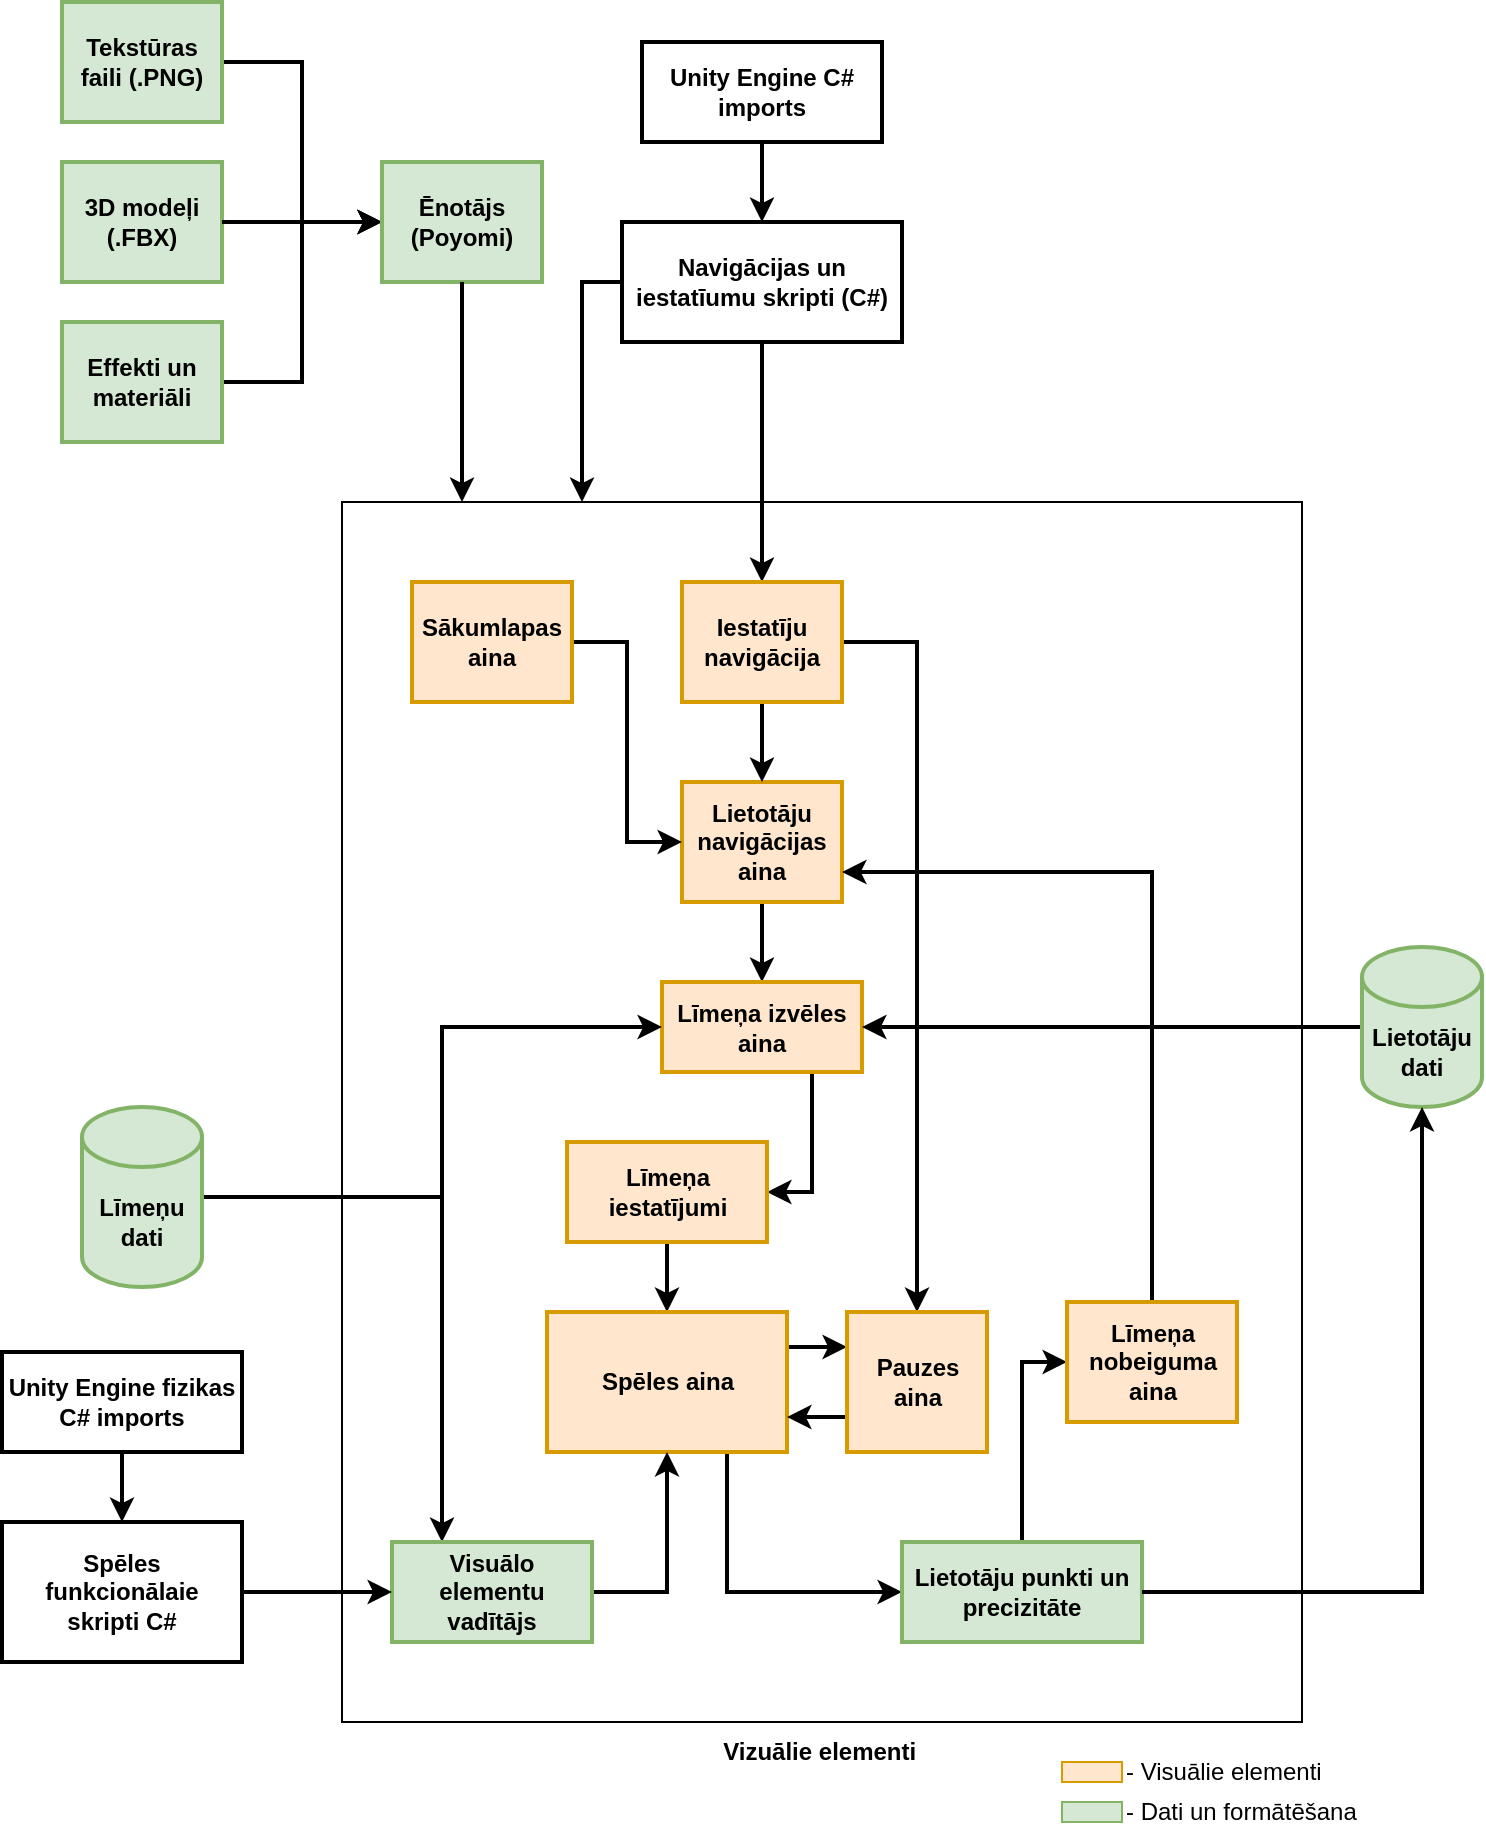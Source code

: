<mxfile version="24.0.8" type="device">
  <diagram name="Page-1" id="7zwPjEWaLzOKNdrfCJ5t">
    <mxGraphModel dx="1793" dy="965" grid="1" gridSize="10" guides="1" tooltips="1" connect="1" arrows="1" fold="1" page="1" pageScale="1" pageWidth="850" pageHeight="1100" math="0" shadow="0">
      <root>
        <mxCell id="0" />
        <mxCell id="1" parent="0" />
        <mxCell id="ZkcnkoMtX4Ewwdb6D5E_-2" value="" style="rounded=0;whiteSpace=wrap;html=1;" vertex="1" parent="1">
          <mxGeometry x="260" y="340" width="480" height="610" as="geometry" />
        </mxCell>
        <mxCell id="ZkcnkoMtX4Ewwdb6D5E_-7" value="3D modeļi (.FBX)" style="rounded=0;whiteSpace=wrap;html=1;fontStyle=1;strokeWidth=2;fillColor=#d5e8d4;strokeColor=#82b366;" vertex="1" parent="1">
          <mxGeometry x="120" y="170" width="80" height="60" as="geometry" />
        </mxCell>
        <mxCell id="ZkcnkoMtX4Ewwdb6D5E_-10" style="edgeStyle=orthogonalEdgeStyle;rounded=0;orthogonalLoop=1;jettySize=auto;html=1;exitX=1;exitY=0.5;exitDx=0;exitDy=0;strokeWidth=2;entryX=0;entryY=0.5;entryDx=0;entryDy=0;" edge="1" parent="1" source="ZkcnkoMtX4Ewwdb6D5E_-8" target="ZkcnkoMtX4Ewwdb6D5E_-13">
          <mxGeometry relative="1" as="geometry">
            <mxPoint x="280.034" y="170" as="targetPoint" />
          </mxGeometry>
        </mxCell>
        <mxCell id="ZkcnkoMtX4Ewwdb6D5E_-8" value="Tekstūras faili (.PNG)" style="rounded=0;whiteSpace=wrap;html=1;fontStyle=1;strokeWidth=2;fillColor=#d5e8d4;strokeColor=#82b366;" vertex="1" parent="1">
          <mxGeometry x="120" y="90" width="80" height="60" as="geometry" />
        </mxCell>
        <mxCell id="ZkcnkoMtX4Ewwdb6D5E_-12" style="edgeStyle=orthogonalEdgeStyle;rounded=0;orthogonalLoop=1;jettySize=auto;html=1;exitX=1;exitY=0.5;exitDx=0;exitDy=0;strokeWidth=2;entryX=0;entryY=0.5;entryDx=0;entryDy=0;" edge="1" parent="1" source="ZkcnkoMtX4Ewwdb6D5E_-9" target="ZkcnkoMtX4Ewwdb6D5E_-13">
          <mxGeometry relative="1" as="geometry">
            <mxPoint x="280" y="200" as="targetPoint" />
          </mxGeometry>
        </mxCell>
        <mxCell id="ZkcnkoMtX4Ewwdb6D5E_-9" value="Effekti un materiāli" style="rounded=0;whiteSpace=wrap;html=1;fontStyle=1;strokeWidth=2;fillColor=#d5e8d4;strokeColor=#82b366;" vertex="1" parent="1">
          <mxGeometry x="120" y="250" width="80" height="60" as="geometry" />
        </mxCell>
        <mxCell id="ZkcnkoMtX4Ewwdb6D5E_-11" style="edgeStyle=orthogonalEdgeStyle;rounded=0;orthogonalLoop=1;jettySize=auto;html=1;exitX=1;exitY=0.5;exitDx=0;exitDy=0;entryX=0;entryY=0.5;entryDx=0;entryDy=0;strokeWidth=2;" edge="1" parent="1" source="ZkcnkoMtX4Ewwdb6D5E_-7" target="ZkcnkoMtX4Ewwdb6D5E_-13">
          <mxGeometry relative="1" as="geometry">
            <mxPoint x="240" y="200.0" as="targetPoint" />
            <Array as="points" />
          </mxGeometry>
        </mxCell>
        <mxCell id="ZkcnkoMtX4Ewwdb6D5E_-13" value="Ēnotājs (Poyomi)" style="rounded=0;whiteSpace=wrap;html=1;fontStyle=1;strokeWidth=2;fillColor=#d5e8d4;strokeColor=#82b366;" vertex="1" parent="1">
          <mxGeometry x="280" y="170" width="80" height="60" as="geometry" />
        </mxCell>
        <mxCell id="ZkcnkoMtX4Ewwdb6D5E_-106" style="edgeStyle=orthogonalEdgeStyle;rounded=0;orthogonalLoop=1;jettySize=auto;html=1;exitX=0;exitY=0.5;exitDx=0;exitDy=0;entryX=0.25;entryY=0;entryDx=0;entryDy=0;strokeColor=default;strokeWidth=2;align=center;verticalAlign=middle;fontFamily=Helvetica;fontSize=12;fontColor=default;fontStyle=1;labelBackgroundColor=default;endArrow=classic;" edge="1" parent="1" source="ZkcnkoMtX4Ewwdb6D5E_-15" target="ZkcnkoMtX4Ewwdb6D5E_-2">
          <mxGeometry relative="1" as="geometry" />
        </mxCell>
        <mxCell id="ZkcnkoMtX4Ewwdb6D5E_-114" style="edgeStyle=orthogonalEdgeStyle;rounded=0;orthogonalLoop=1;jettySize=auto;html=1;exitX=0.5;exitY=1;exitDx=0;exitDy=0;entryX=0.5;entryY=0;entryDx=0;entryDy=0;strokeColor=default;strokeWidth=2;align=center;verticalAlign=middle;fontFamily=Helvetica;fontSize=12;fontColor=default;fontStyle=1;labelBackgroundColor=default;endArrow=classic;" edge="1" parent="1" source="ZkcnkoMtX4Ewwdb6D5E_-15" target="ZkcnkoMtX4Ewwdb6D5E_-37">
          <mxGeometry relative="1" as="geometry" />
        </mxCell>
        <mxCell id="ZkcnkoMtX4Ewwdb6D5E_-15" value="Navigācijas un iestatīumu skripti (C#)" style="rounded=0;whiteSpace=wrap;html=1;fontStyle=1;strokeWidth=2;" vertex="1" parent="1">
          <mxGeometry x="400" y="200" width="140" height="60" as="geometry" />
        </mxCell>
        <mxCell id="ZkcnkoMtX4Ewwdb6D5E_-32" style="edgeStyle=orthogonalEdgeStyle;rounded=0;orthogonalLoop=1;jettySize=auto;html=1;exitX=0.5;exitY=1;exitDx=0;exitDy=0;entryX=0.5;entryY=0;entryDx=0;entryDy=0;strokeWidth=2;" edge="1" parent="1" source="ZkcnkoMtX4Ewwdb6D5E_-16" target="ZkcnkoMtX4Ewwdb6D5E_-25">
          <mxGeometry relative="1" as="geometry">
            <Array as="points">
              <mxPoint x="470" y="570" />
              <mxPoint x="470" y="570" />
            </Array>
          </mxGeometry>
        </mxCell>
        <mxCell id="ZkcnkoMtX4Ewwdb6D5E_-16" value="Lietotāju navigācijas aina" style="rounded=0;whiteSpace=wrap;html=1;fontStyle=1;strokeWidth=2;fillColor=#ffe6cc;strokeColor=#d79b00;" vertex="1" parent="1">
          <mxGeometry x="430" y="480" width="80" height="60" as="geometry" />
        </mxCell>
        <mxCell id="ZkcnkoMtX4Ewwdb6D5E_-38" style="edgeStyle=orthogonalEdgeStyle;rounded=0;orthogonalLoop=1;jettySize=auto;html=1;exitX=0.5;exitY=1;exitDx=0;exitDy=0;entryX=0.5;entryY=0;entryDx=0;entryDy=0;strokeWidth=2;" edge="1" parent="1" source="ZkcnkoMtX4Ewwdb6D5E_-23" target="ZkcnkoMtX4Ewwdb6D5E_-15">
          <mxGeometry relative="1" as="geometry" />
        </mxCell>
        <mxCell id="ZkcnkoMtX4Ewwdb6D5E_-23" value="Unity Engine C# imports" style="rounded=0;whiteSpace=wrap;html=1;fontStyle=1;strokeWidth=2;" vertex="1" parent="1">
          <mxGeometry x="410" y="110" width="120" height="50" as="geometry" />
        </mxCell>
        <mxCell id="ZkcnkoMtX4Ewwdb6D5E_-104" style="edgeStyle=orthogonalEdgeStyle;rounded=0;orthogonalLoop=1;jettySize=auto;html=1;exitX=0.75;exitY=1;exitDx=0;exitDy=0;entryX=1;entryY=0.5;entryDx=0;entryDy=0;strokeColor=default;strokeWidth=2;align=center;verticalAlign=middle;fontFamily=Helvetica;fontSize=12;fontColor=default;fontStyle=1;labelBackgroundColor=default;endArrow=classic;" edge="1" parent="1" source="ZkcnkoMtX4Ewwdb6D5E_-25" target="ZkcnkoMtX4Ewwdb6D5E_-41">
          <mxGeometry relative="1" as="geometry">
            <Array as="points">
              <mxPoint x="495" y="685" />
            </Array>
          </mxGeometry>
        </mxCell>
        <mxCell id="ZkcnkoMtX4Ewwdb6D5E_-25" value="Līmeņa izvēles aina" style="rounded=0;whiteSpace=wrap;html=1;fontStyle=1;strokeWidth=2;fillColor=#ffe6cc;strokeColor=#d79b00;" vertex="1" parent="1">
          <mxGeometry x="420" y="580" width="100" height="45" as="geometry" />
        </mxCell>
        <mxCell id="ZkcnkoMtX4Ewwdb6D5E_-107" style="edgeStyle=orthogonalEdgeStyle;rounded=0;orthogonalLoop=1;jettySize=auto;html=1;exitX=1;exitY=0.5;exitDx=0;exitDy=0;exitPerimeter=0;entryX=0.25;entryY=0;entryDx=0;entryDy=0;strokeColor=default;strokeWidth=2;align=center;verticalAlign=middle;fontFamily=Helvetica;fontSize=12;fontColor=default;fontStyle=1;labelBackgroundColor=default;endArrow=classic;" edge="1" parent="1" source="ZkcnkoMtX4Ewwdb6D5E_-35" target="ZkcnkoMtX4Ewwdb6D5E_-57">
          <mxGeometry relative="1" as="geometry" />
        </mxCell>
        <mxCell id="ZkcnkoMtX4Ewwdb6D5E_-113" style="edgeStyle=orthogonalEdgeStyle;rounded=0;orthogonalLoop=1;jettySize=auto;html=1;exitX=1;exitY=0.5;exitDx=0;exitDy=0;exitPerimeter=0;entryX=0;entryY=0.5;entryDx=0;entryDy=0;strokeColor=default;strokeWidth=2;align=center;verticalAlign=middle;fontFamily=Helvetica;fontSize=12;fontColor=default;fontStyle=1;labelBackgroundColor=default;endArrow=classic;" edge="1" parent="1" source="ZkcnkoMtX4Ewwdb6D5E_-35" target="ZkcnkoMtX4Ewwdb6D5E_-25">
          <mxGeometry relative="1" as="geometry">
            <Array as="points">
              <mxPoint x="310" y="688" />
              <mxPoint x="310" y="602" />
            </Array>
          </mxGeometry>
        </mxCell>
        <mxCell id="ZkcnkoMtX4Ewwdb6D5E_-35" value="&lt;b&gt;Līmeņu dati&lt;/b&gt;" style="shape=cylinder3;whiteSpace=wrap;html=1;boundedLbl=1;backgroundOutline=1;size=15;strokeWidth=2;fillColor=#d5e8d4;strokeColor=#82b366;" vertex="1" parent="1">
          <mxGeometry x="130" y="642.5" width="60" height="90" as="geometry" />
        </mxCell>
        <mxCell id="ZkcnkoMtX4Ewwdb6D5E_-85" value="" style="edgeStyle=orthogonalEdgeStyle;rounded=0;orthogonalLoop=1;jettySize=auto;html=1;strokeColor=default;strokeWidth=2;align=center;verticalAlign=middle;fontFamily=Helvetica;fontSize=12;fontColor=default;fontStyle=1;labelBackgroundColor=default;endArrow=classic;" edge="1" parent="1" source="ZkcnkoMtX4Ewwdb6D5E_-37" target="ZkcnkoMtX4Ewwdb6D5E_-16">
          <mxGeometry relative="1" as="geometry" />
        </mxCell>
        <mxCell id="ZkcnkoMtX4Ewwdb6D5E_-87" style="edgeStyle=orthogonalEdgeStyle;rounded=0;orthogonalLoop=1;jettySize=auto;html=1;exitX=1;exitY=0.5;exitDx=0;exitDy=0;strokeColor=default;strokeWidth=2;align=center;verticalAlign=middle;fontFamily=Helvetica;fontSize=12;fontColor=default;fontStyle=1;labelBackgroundColor=default;endArrow=classic;" edge="1" parent="1" source="ZkcnkoMtX4Ewwdb6D5E_-37" target="ZkcnkoMtX4Ewwdb6D5E_-77">
          <mxGeometry relative="1" as="geometry" />
        </mxCell>
        <mxCell id="ZkcnkoMtX4Ewwdb6D5E_-37" value="Iestatīju navigācija" style="rounded=0;whiteSpace=wrap;html=1;fontStyle=1;strokeWidth=2;fillColor=#ffe6cc;strokeColor=#d79b00;" vertex="1" parent="1">
          <mxGeometry x="430" y="380" width="80" height="60" as="geometry" />
        </mxCell>
        <mxCell id="ZkcnkoMtX4Ewwdb6D5E_-40" style="edgeStyle=orthogonalEdgeStyle;rounded=0;orthogonalLoop=1;jettySize=auto;html=1;exitX=0.5;exitY=1;exitDx=0;exitDy=0;strokeWidth=2;" edge="1" parent="1" source="ZkcnkoMtX4Ewwdb6D5E_-13">
          <mxGeometry relative="1" as="geometry">
            <mxPoint x="320" y="340" as="targetPoint" />
          </mxGeometry>
        </mxCell>
        <mxCell id="ZkcnkoMtX4Ewwdb6D5E_-61" style="edgeStyle=orthogonalEdgeStyle;rounded=0;orthogonalLoop=1;jettySize=auto;html=1;exitX=0.5;exitY=1;exitDx=0;exitDy=0;entryX=0.5;entryY=0;entryDx=0;entryDy=0;strokeColor=default;strokeWidth=2;align=center;verticalAlign=middle;fontFamily=Helvetica;fontSize=12;fontColor=default;fontStyle=1;labelBackgroundColor=default;endArrow=classic;" edge="1" parent="1" source="ZkcnkoMtX4Ewwdb6D5E_-41" target="ZkcnkoMtX4Ewwdb6D5E_-45">
          <mxGeometry relative="1" as="geometry" />
        </mxCell>
        <mxCell id="ZkcnkoMtX4Ewwdb6D5E_-41" value="Līmeņa iestatījumi" style="rounded=0;whiteSpace=wrap;html=1;fontStyle=1;strokeWidth=2;fillColor=#ffe6cc;strokeColor=#d79b00;" vertex="1" parent="1">
          <mxGeometry x="372.5" y="660" width="100" height="50" as="geometry" />
        </mxCell>
        <mxCell id="ZkcnkoMtX4Ewwdb6D5E_-42" value="&lt;b&gt;Vizuālie elementi&amp;nbsp;&lt;/b&gt;" style="text;html=1;align=center;verticalAlign=middle;resizable=0;points=[];autosize=1;strokeColor=none;fillColor=none;" vertex="1" parent="1">
          <mxGeometry x="440" y="950" width="120" height="30" as="geometry" />
        </mxCell>
        <mxCell id="ZkcnkoMtX4Ewwdb6D5E_-75" style="edgeStyle=orthogonalEdgeStyle;rounded=0;orthogonalLoop=1;jettySize=auto;html=1;exitX=0.75;exitY=1;exitDx=0;exitDy=0;entryX=0;entryY=0.5;entryDx=0;entryDy=0;strokeColor=default;strokeWidth=2;align=center;verticalAlign=middle;fontFamily=Helvetica;fontSize=12;fontColor=default;fontStyle=1;labelBackgroundColor=default;endArrow=classic;" edge="1" parent="1" source="ZkcnkoMtX4Ewwdb6D5E_-45" target="ZkcnkoMtX4Ewwdb6D5E_-74">
          <mxGeometry relative="1" as="geometry" />
        </mxCell>
        <mxCell id="ZkcnkoMtX4Ewwdb6D5E_-92" style="edgeStyle=orthogonalEdgeStyle;rounded=0;orthogonalLoop=1;jettySize=auto;html=1;exitX=1;exitY=0.25;exitDx=0;exitDy=0;entryX=0;entryY=0.25;entryDx=0;entryDy=0;strokeColor=default;strokeWidth=2;align=center;verticalAlign=middle;fontFamily=Helvetica;fontSize=12;fontColor=default;fontStyle=1;labelBackgroundColor=default;endArrow=classic;" edge="1" parent="1" source="ZkcnkoMtX4Ewwdb6D5E_-45" target="ZkcnkoMtX4Ewwdb6D5E_-77">
          <mxGeometry relative="1" as="geometry" />
        </mxCell>
        <mxCell id="ZkcnkoMtX4Ewwdb6D5E_-45" value="Spēles aina" style="rounded=0;whiteSpace=wrap;html=1;strokeColor=#d79b00;strokeWidth=2;align=center;verticalAlign=middle;fontFamily=Helvetica;fontSize=12;fontStyle=1;fillColor=#ffe6cc;" vertex="1" parent="1">
          <mxGeometry x="362.5" y="745" width="120" height="70" as="geometry" />
        </mxCell>
        <mxCell id="ZkcnkoMtX4Ewwdb6D5E_-58" style="edgeStyle=orthogonalEdgeStyle;rounded=0;orthogonalLoop=1;jettySize=auto;html=1;exitX=1;exitY=0.5;exitDx=0;exitDy=0;entryX=0.5;entryY=1;entryDx=0;entryDy=0;strokeColor=default;strokeWidth=2;align=center;verticalAlign=middle;fontFamily=Helvetica;fontSize=12;fontColor=default;fontStyle=1;labelBackgroundColor=default;endArrow=classic;" edge="1" parent="1" source="ZkcnkoMtX4Ewwdb6D5E_-57" target="ZkcnkoMtX4Ewwdb6D5E_-45">
          <mxGeometry relative="1" as="geometry" />
        </mxCell>
        <mxCell id="ZkcnkoMtX4Ewwdb6D5E_-57" value="Visuālo elementu vadītājs" style="rounded=0;whiteSpace=wrap;html=1;fontStyle=1;strokeWidth=2;fillColor=#d5e8d4;strokeColor=#82b366;" vertex="1" parent="1">
          <mxGeometry x="285" y="860" width="100" height="50" as="geometry" />
        </mxCell>
        <mxCell id="ZkcnkoMtX4Ewwdb6D5E_-64" value="" style="rounded=0;whiteSpace=wrap;html=1;strokeColor=#d79b00;strokeWidth=1;align=center;verticalAlign=middle;fontFamily=Helvetica;fontSize=12;fontStyle=1;fillColor=#ffe6cc;" vertex="1" parent="1">
          <mxGeometry x="620" y="970" width="30" height="10" as="geometry" />
        </mxCell>
        <mxCell id="ZkcnkoMtX4Ewwdb6D5E_-65" value="" style="rounded=0;whiteSpace=wrap;html=1;strokeColor=#82b366;strokeWidth=1;align=center;verticalAlign=middle;fontFamily=Helvetica;fontSize=12;fontStyle=1;fillColor=#d5e8d4;" vertex="1" parent="1">
          <mxGeometry x="620" y="990" width="30" height="10" as="geometry" />
        </mxCell>
        <mxCell id="ZkcnkoMtX4Ewwdb6D5E_-67" value="- Visuālie elementi" style="text;html=1;align=left;verticalAlign=middle;resizable=0;points=[];autosize=1;strokeColor=none;fillColor=none;fontFamily=Helvetica;fontSize=12;fontColor=default;fontStyle=0;" vertex="1" parent="1">
          <mxGeometry x="650" y="960" width="120" height="30" as="geometry" />
        </mxCell>
        <mxCell id="ZkcnkoMtX4Ewwdb6D5E_-68" value="- Dati un formātēšana" style="text;html=1;align=left;verticalAlign=middle;resizable=0;points=[];autosize=1;strokeColor=none;fillColor=none;fontFamily=Helvetica;fontSize=12;fontColor=default;fontStyle=0;" vertex="1" parent="1">
          <mxGeometry x="650" y="980" width="140" height="30" as="geometry" />
        </mxCell>
        <mxCell id="ZkcnkoMtX4Ewwdb6D5E_-86" style="edgeStyle=orthogonalEdgeStyle;rounded=0;orthogonalLoop=1;jettySize=auto;html=1;exitX=1;exitY=0.5;exitDx=0;exitDy=0;entryX=0;entryY=0.5;entryDx=0;entryDy=0;strokeColor=default;strokeWidth=2;align=center;verticalAlign=middle;fontFamily=Helvetica;fontSize=12;fontColor=default;fontStyle=1;labelBackgroundColor=default;endArrow=classic;" edge="1" parent="1" source="ZkcnkoMtX4Ewwdb6D5E_-71" target="ZkcnkoMtX4Ewwdb6D5E_-16">
          <mxGeometry relative="1" as="geometry" />
        </mxCell>
        <mxCell id="ZkcnkoMtX4Ewwdb6D5E_-71" value="Sākumlapas aina" style="rounded=0;whiteSpace=wrap;html=1;fontStyle=1;strokeWidth=2;fillColor=#ffe6cc;strokeColor=#d79b00;" vertex="1" parent="1">
          <mxGeometry x="295" y="380" width="80" height="60" as="geometry" />
        </mxCell>
        <mxCell id="ZkcnkoMtX4Ewwdb6D5E_-82" style="edgeStyle=orthogonalEdgeStyle;rounded=0;orthogonalLoop=1;jettySize=auto;html=1;exitX=0.5;exitY=0;exitDx=0;exitDy=0;entryX=0;entryY=0.5;entryDx=0;entryDy=0;strokeColor=default;strokeWidth=2;align=center;verticalAlign=middle;fontFamily=Helvetica;fontSize=12;fontColor=default;fontStyle=1;labelBackgroundColor=default;endArrow=classic;" edge="1" parent="1" source="ZkcnkoMtX4Ewwdb6D5E_-74" target="ZkcnkoMtX4Ewwdb6D5E_-81">
          <mxGeometry relative="1" as="geometry" />
        </mxCell>
        <mxCell id="ZkcnkoMtX4Ewwdb6D5E_-74" value="Lietotāju punkti un precizitāte" style="rounded=0;whiteSpace=wrap;html=1;strokeColor=#82b366;strokeWidth=2;align=center;verticalAlign=middle;fontFamily=Helvetica;fontSize=12;fontStyle=1;fillColor=#d5e8d4;" vertex="1" parent="1">
          <mxGeometry x="540" y="860" width="120" height="50" as="geometry" />
        </mxCell>
        <mxCell id="ZkcnkoMtX4Ewwdb6D5E_-93" style="edgeStyle=orthogonalEdgeStyle;rounded=0;orthogonalLoop=1;jettySize=auto;html=1;exitX=0;exitY=0.75;exitDx=0;exitDy=0;entryX=1;entryY=0.75;entryDx=0;entryDy=0;strokeColor=default;strokeWidth=2;align=center;verticalAlign=middle;fontFamily=Helvetica;fontSize=12;fontColor=default;fontStyle=1;labelBackgroundColor=default;endArrow=classic;" edge="1" parent="1" source="ZkcnkoMtX4Ewwdb6D5E_-77" target="ZkcnkoMtX4Ewwdb6D5E_-45">
          <mxGeometry relative="1" as="geometry" />
        </mxCell>
        <mxCell id="ZkcnkoMtX4Ewwdb6D5E_-77" value="Pauzes aina" style="rounded=0;whiteSpace=wrap;html=1;fontStyle=1;strokeWidth=2;fillColor=#ffe6cc;strokeColor=#d79b00;" vertex="1" parent="1">
          <mxGeometry x="512.5" y="745" width="70" height="70" as="geometry" />
        </mxCell>
        <mxCell id="ZkcnkoMtX4Ewwdb6D5E_-88" style="edgeStyle=orthogonalEdgeStyle;rounded=0;orthogonalLoop=1;jettySize=auto;html=1;exitX=0.5;exitY=0;exitDx=0;exitDy=0;entryX=1;entryY=0.75;entryDx=0;entryDy=0;strokeColor=default;strokeWidth=2;align=center;verticalAlign=middle;fontFamily=Helvetica;fontSize=12;fontColor=default;fontStyle=1;labelBackgroundColor=default;endArrow=classic;" edge="1" parent="1" source="ZkcnkoMtX4Ewwdb6D5E_-81" target="ZkcnkoMtX4Ewwdb6D5E_-16">
          <mxGeometry relative="1" as="geometry" />
        </mxCell>
        <mxCell id="ZkcnkoMtX4Ewwdb6D5E_-81" value="Līmeņa nobeiguma aina" style="rounded=0;whiteSpace=wrap;html=1;strokeColor=#d79b00;strokeWidth=2;align=center;verticalAlign=middle;fontFamily=Helvetica;fontSize=12;fontStyle=1;fillColor=#ffe6cc;" vertex="1" parent="1">
          <mxGeometry x="622.5" y="740" width="85" height="60" as="geometry" />
        </mxCell>
        <mxCell id="ZkcnkoMtX4Ewwdb6D5E_-103" style="edgeStyle=orthogonalEdgeStyle;rounded=0;orthogonalLoop=1;jettySize=auto;html=1;exitX=0;exitY=0.5;exitDx=0;exitDy=0;exitPerimeter=0;strokeColor=default;strokeWidth=2;align=center;verticalAlign=middle;fontFamily=Helvetica;fontSize=12;fontColor=default;fontStyle=1;labelBackgroundColor=default;endArrow=classic;" edge="1" parent="1" source="ZkcnkoMtX4Ewwdb6D5E_-89" target="ZkcnkoMtX4Ewwdb6D5E_-25">
          <mxGeometry relative="1" as="geometry" />
        </mxCell>
        <mxCell id="ZkcnkoMtX4Ewwdb6D5E_-89" value="&lt;b&gt;Lietotāju dati&lt;/b&gt;" style="shape=cylinder3;whiteSpace=wrap;html=1;boundedLbl=1;backgroundOutline=1;size=15;strokeWidth=2;fillColor=#d5e8d4;strokeColor=#82b366;" vertex="1" parent="1">
          <mxGeometry x="770" y="562.5" width="60" height="80" as="geometry" />
        </mxCell>
        <mxCell id="ZkcnkoMtX4Ewwdb6D5E_-90" style="edgeStyle=orthogonalEdgeStyle;rounded=0;orthogonalLoop=1;jettySize=auto;html=1;exitX=1;exitY=0.5;exitDx=0;exitDy=0;entryX=0.5;entryY=1;entryDx=0;entryDy=0;entryPerimeter=0;strokeColor=default;strokeWidth=2;align=center;verticalAlign=middle;fontFamily=Helvetica;fontSize=12;fontColor=default;fontStyle=1;labelBackgroundColor=default;endArrow=classic;" edge="1" parent="1" source="ZkcnkoMtX4Ewwdb6D5E_-74" target="ZkcnkoMtX4Ewwdb6D5E_-89">
          <mxGeometry relative="1" as="geometry" />
        </mxCell>
        <mxCell id="ZkcnkoMtX4Ewwdb6D5E_-112" style="edgeStyle=orthogonalEdgeStyle;rounded=0;orthogonalLoop=1;jettySize=auto;html=1;exitX=1;exitY=0.5;exitDx=0;exitDy=0;strokeColor=default;strokeWidth=2;align=center;verticalAlign=middle;fontFamily=Helvetica;fontSize=12;fontColor=default;fontStyle=1;labelBackgroundColor=default;endArrow=classic;" edge="1" parent="1" source="ZkcnkoMtX4Ewwdb6D5E_-109" target="ZkcnkoMtX4Ewwdb6D5E_-57">
          <mxGeometry relative="1" as="geometry" />
        </mxCell>
        <mxCell id="ZkcnkoMtX4Ewwdb6D5E_-109" value="Spēles funkcionālaie &lt;br&gt;skripti C#" style="rounded=0;whiteSpace=wrap;html=1;fontStyle=1;strokeWidth=2;" vertex="1" parent="1">
          <mxGeometry x="90" y="850" width="120" height="70" as="geometry" />
        </mxCell>
        <mxCell id="ZkcnkoMtX4Ewwdb6D5E_-110" style="edgeStyle=orthogonalEdgeStyle;rounded=0;orthogonalLoop=1;jettySize=auto;html=1;exitX=0.5;exitY=1;exitDx=0;exitDy=0;entryX=0.5;entryY=0;entryDx=0;entryDy=0;strokeWidth=2;" edge="1" parent="1" source="ZkcnkoMtX4Ewwdb6D5E_-111" target="ZkcnkoMtX4Ewwdb6D5E_-109">
          <mxGeometry relative="1" as="geometry" />
        </mxCell>
        <mxCell id="ZkcnkoMtX4Ewwdb6D5E_-111" value="Unity Engine fizikas C# imports" style="rounded=0;whiteSpace=wrap;html=1;fontStyle=1;strokeWidth=2;" vertex="1" parent="1">
          <mxGeometry x="90" y="765" width="120" height="50" as="geometry" />
        </mxCell>
      </root>
    </mxGraphModel>
  </diagram>
</mxfile>
